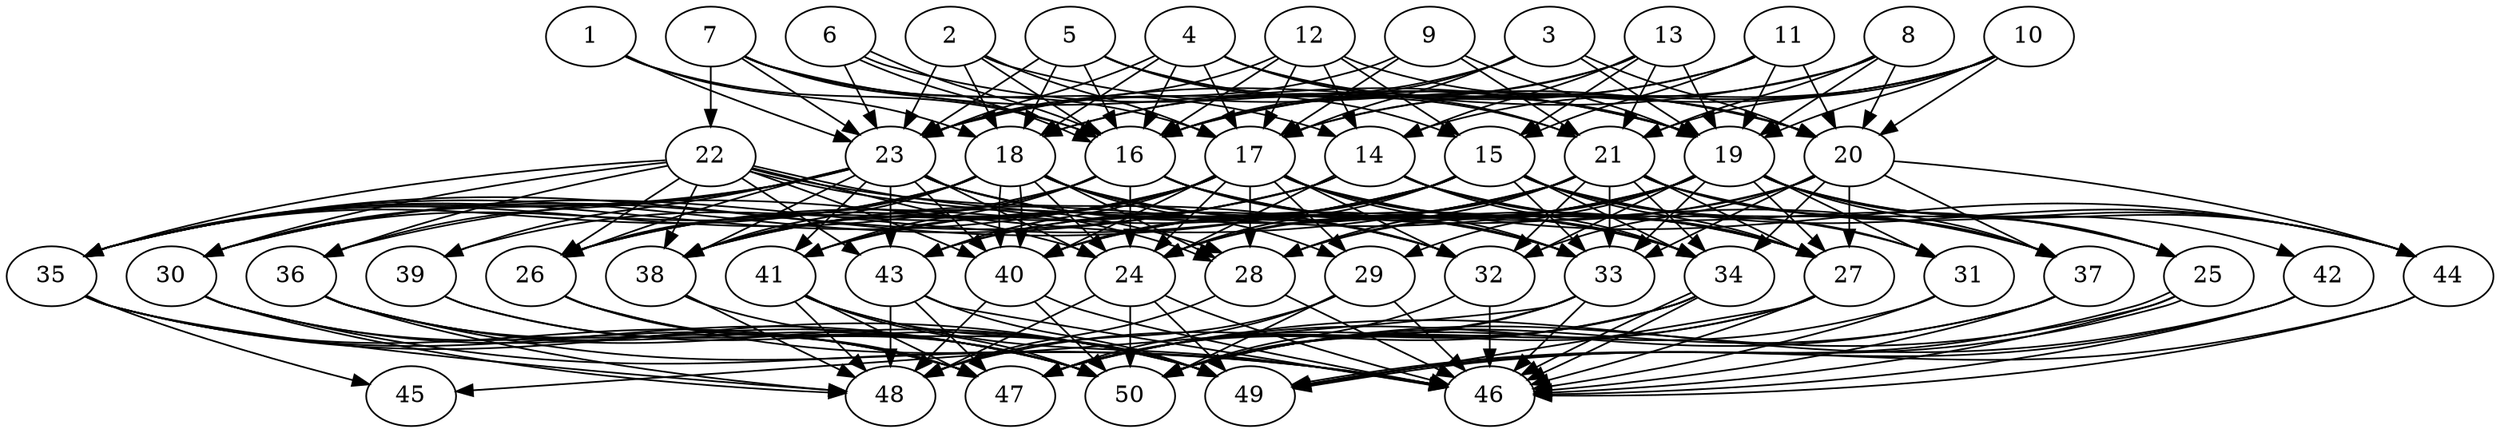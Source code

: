 // DAG automatically generated by daggen at Thu Oct  3 14:07:58 2019
// ./daggen --dot -n 50 --ccr 0.3 --fat 0.7 --regular 0.5 --density 0.9 --mindata 5242880 --maxdata 52428800 
digraph G {
  1 [size="48701440", alpha="0.00", expect_size="14610432"] 
  1 -> 16 [size ="14610432"]
  1 -> 18 [size ="14610432"]
  1 -> 23 [size ="14610432"]
  2 [size="101399893", alpha="0.01", expect_size="30419968"] 
  2 -> 16 [size ="30419968"]
  2 -> 17 [size ="30419968"]
  2 -> 18 [size ="30419968"]
  2 -> 20 [size ="30419968"]
  2 -> 23 [size ="30419968"]
  3 [size="150312960", alpha="0.10", expect_size="45093888"] 
  3 -> 16 [size ="45093888"]
  3 -> 17 [size ="45093888"]
  3 -> 19 [size ="45093888"]
  3 -> 20 [size ="45093888"]
  3 -> 23 [size ="45093888"]
  4 [size="169448107", alpha="0.00", expect_size="50834432"] 
  4 -> 16 [size ="50834432"]
  4 -> 17 [size ="50834432"]
  4 -> 18 [size ="50834432"]
  4 -> 19 [size ="50834432"]
  4 -> 20 [size ="50834432"]
  4 -> 21 [size ="50834432"]
  4 -> 23 [size ="50834432"]
  5 [size="120040107", alpha="0.04", expect_size="36012032"] 
  5 -> 15 [size ="36012032"]
  5 -> 16 [size ="36012032"]
  5 -> 18 [size ="36012032"]
  5 -> 19 [size ="36012032"]
  5 -> 21 [size ="36012032"]
  5 -> 23 [size ="36012032"]
  6 [size="61317120", alpha="0.19", expect_size="18395136"] 
  6 -> 16 [size ="18395136"]
  6 -> 16 [size ="18395136"]
  6 -> 19 [size ="18395136"]
  6 -> 23 [size ="18395136"]
  7 [size="170236587", alpha="0.12", expect_size="51070976"] 
  7 -> 14 [size ="51070976"]
  7 -> 16 [size ="51070976"]
  7 -> 17 [size ="51070976"]
  7 -> 19 [size ="51070976"]
  7 -> 22 [size ="51070976"]
  7 -> 23 [size ="51070976"]
  8 [size="100273493", alpha="0.20", expect_size="30082048"] 
  8 -> 17 [size ="30082048"]
  8 -> 19 [size ="30082048"]
  8 -> 20 [size ="30082048"]
  8 -> 21 [size ="30082048"]
  8 -> 23 [size ="30082048"]
  9 [size="144285013", alpha="0.08", expect_size="43285504"] 
  9 -> 17 [size ="43285504"]
  9 -> 19 [size ="43285504"]
  9 -> 21 [size ="43285504"]
  9 -> 23 [size ="43285504"]
  10 [size="53162667", alpha="0.07", expect_size="15948800"] 
  10 -> 14 [size ="15948800"]
  10 -> 16 [size ="15948800"]
  10 -> 17 [size ="15948800"]
  10 -> 19 [size ="15948800"]
  10 -> 20 [size ="15948800"]
  10 -> 21 [size ="15948800"]
  11 [size="24705707", alpha="0.10", expect_size="7411712"] 
  11 -> 15 [size ="7411712"]
  11 -> 16 [size ="7411712"]
  11 -> 18 [size ="7411712"]
  11 -> 19 [size ="7411712"]
  11 -> 20 [size ="7411712"]
  12 [size="25538560", alpha="0.13", expect_size="7661568"] 
  12 -> 14 [size ="7661568"]
  12 -> 15 [size ="7661568"]
  12 -> 16 [size ="7661568"]
  12 -> 17 [size ="7661568"]
  12 -> 20 [size ="7661568"]
  12 -> 23 [size ="7661568"]
  13 [size="34385920", alpha="0.01", expect_size="10315776"] 
  13 -> 14 [size ="10315776"]
  13 -> 15 [size ="10315776"]
  13 -> 16 [size ="10315776"]
  13 -> 18 [size ="10315776"]
  13 -> 19 [size ="10315776"]
  13 -> 21 [size ="10315776"]
  14 [size="110363307", alpha="0.01", expect_size="33108992"] 
  14 -> 24 [size ="33108992"]
  14 -> 25 [size ="33108992"]
  14 -> 26 [size ="33108992"]
  14 -> 27 [size ="33108992"]
  14 -> 30 [size ="33108992"]
  14 -> 31 [size ="33108992"]
  14 -> 34 [size ="33108992"]
  14 -> 35 [size ="33108992"]
  15 [size="111687680", alpha="0.04", expect_size="33506304"] 
  15 -> 24 [size ="33506304"]
  15 -> 26 [size ="33506304"]
  15 -> 27 [size ="33506304"]
  15 -> 30 [size ="33506304"]
  15 -> 31 [size ="33506304"]
  15 -> 33 [size ="33506304"]
  15 -> 34 [size ="33506304"]
  15 -> 35 [size ="33506304"]
  15 -> 37 [size ="33506304"]
  15 -> 40 [size ="33506304"]
  15 -> 43 [size ="33506304"]
  15 -> 44 [size ="33506304"]
  16 [size="139253760", alpha="0.14", expect_size="41776128"] 
  16 -> 24 [size ="41776128"]
  16 -> 27 [size ="41776128"]
  16 -> 33 [size ="41776128"]
  16 -> 34 [size ="41776128"]
  16 -> 35 [size ="41776128"]
  16 -> 37 [size ="41776128"]
  16 -> 38 [size ="41776128"]
  16 -> 41 [size ="41776128"]
  17 [size="134560427", alpha="0.17", expect_size="40368128"] 
  17 -> 24 [size ="40368128"]
  17 -> 26 [size ="40368128"]
  17 -> 27 [size ="40368128"]
  17 -> 28 [size ="40368128"]
  17 -> 29 [size ="40368128"]
  17 -> 32 [size ="40368128"]
  17 -> 33 [size ="40368128"]
  17 -> 34 [size ="40368128"]
  17 -> 35 [size ="40368128"]
  17 -> 38 [size ="40368128"]
  17 -> 39 [size ="40368128"]
  17 -> 40 [size ="40368128"]
  17 -> 41 [size ="40368128"]
  17 -> 43 [size ="40368128"]
  17 -> 44 [size ="40368128"]
  18 [size="68177920", alpha="0.06", expect_size="20453376"] 
  18 -> 24 [size ="20453376"]
  18 -> 26 [size ="20453376"]
  18 -> 27 [size ="20453376"]
  18 -> 28 [size ="20453376"]
  18 -> 29 [size ="20453376"]
  18 -> 30 [size ="20453376"]
  18 -> 32 [size ="20453376"]
  18 -> 33 [size ="20453376"]
  18 -> 35 [size ="20453376"]
  18 -> 38 [size ="20453376"]
  18 -> 40 [size ="20453376"]
  18 -> 40 [size ="20453376"]
  19 [size="64768000", alpha="0.02", expect_size="19430400"] 
  19 -> 24 [size ="19430400"]
  19 -> 25 [size ="19430400"]
  19 -> 27 [size ="19430400"]
  19 -> 28 [size ="19430400"]
  19 -> 29 [size ="19430400"]
  19 -> 31 [size ="19430400"]
  19 -> 32 [size ="19430400"]
  19 -> 33 [size ="19430400"]
  19 -> 37 [size ="19430400"]
  19 -> 38 [size ="19430400"]
  19 -> 40 [size ="19430400"]
  19 -> 42 [size ="19430400"]
  19 -> 43 [size ="19430400"]
  19 -> 44 [size ="19430400"]
  20 [size="130573653", alpha="0.03", expect_size="39172096"] 
  20 -> 27 [size ="39172096"]
  20 -> 28 [size ="39172096"]
  20 -> 32 [size ="39172096"]
  20 -> 33 [size ="39172096"]
  20 -> 34 [size ="39172096"]
  20 -> 37 [size ="39172096"]
  20 -> 40 [size ="39172096"]
  20 -> 44 [size ="39172096"]
  21 [size="30757547", alpha="0.07", expect_size="9227264"] 
  21 -> 24 [size ="9227264"]
  21 -> 25 [size ="9227264"]
  21 -> 27 [size ="9227264"]
  21 -> 28 [size ="9227264"]
  21 -> 32 [size ="9227264"]
  21 -> 33 [size ="9227264"]
  21 -> 34 [size ="9227264"]
  21 -> 36 [size ="9227264"]
  21 -> 37 [size ="9227264"]
  21 -> 38 [size ="9227264"]
  21 -> 41 [size ="9227264"]
  21 -> 44 [size ="9227264"]
  22 [size="110496427", alpha="0.02", expect_size="33148928"] 
  22 -> 24 [size ="33148928"]
  22 -> 26 [size ="33148928"]
  22 -> 28 [size ="33148928"]
  22 -> 28 [size ="33148928"]
  22 -> 30 [size ="33148928"]
  22 -> 32 [size ="33148928"]
  22 -> 35 [size ="33148928"]
  22 -> 36 [size ="33148928"]
  22 -> 38 [size ="33148928"]
  22 -> 40 [size ="33148928"]
  22 -> 43 [size ="33148928"]
  23 [size="54285653", alpha="0.14", expect_size="16285696"] 
  23 -> 24 [size ="16285696"]
  23 -> 26 [size ="16285696"]
  23 -> 30 [size ="16285696"]
  23 -> 32 [size ="16285696"]
  23 -> 33 [size ="16285696"]
  23 -> 34 [size ="16285696"]
  23 -> 35 [size ="16285696"]
  23 -> 36 [size ="16285696"]
  23 -> 38 [size ="16285696"]
  23 -> 39 [size ="16285696"]
  23 -> 40 [size ="16285696"]
  23 -> 41 [size ="16285696"]
  23 -> 43 [size ="16285696"]
  24 [size="64341333", alpha="0.05", expect_size="19302400"] 
  24 -> 46 [size ="19302400"]
  24 -> 48 [size ="19302400"]
  24 -> 49 [size ="19302400"]
  24 -> 50 [size ="19302400"]
  25 [size="71482027", alpha="0.09", expect_size="21444608"] 
  25 -> 46 [size ="21444608"]
  25 -> 49 [size ="21444608"]
  25 -> 49 [size ="21444608"]
  25 -> 50 [size ="21444608"]
  26 [size="100416853", alpha="0.19", expect_size="30125056"] 
  26 -> 46 [size ="30125056"]
  26 -> 47 [size ="30125056"]
  26 -> 50 [size ="30125056"]
  27 [size="50029227", alpha="0.08", expect_size="15008768"] 
  27 -> 46 [size ="15008768"]
  27 -> 47 [size ="15008768"]
  27 -> 49 [size ="15008768"]
  27 -> 50 [size ="15008768"]
  28 [size="23965013", alpha="0.08", expect_size="7189504"] 
  28 -> 46 [size ="7189504"]
  28 -> 48 [size ="7189504"]
  29 [size="72523093", alpha="0.04", expect_size="21756928"] 
  29 -> 46 [size ="21756928"]
  29 -> 47 [size ="21756928"]
  29 -> 48 [size ="21756928"]
  29 -> 50 [size ="21756928"]
  30 [size="89552213", alpha="0.04", expect_size="26865664"] 
  30 -> 46 [size ="26865664"]
  30 -> 47 [size ="26865664"]
  30 -> 48 [size ="26865664"]
  30 -> 50 [size ="26865664"]
  31 [size="109363200", alpha="0.06", expect_size="32808960"] 
  31 -> 46 [size ="32808960"]
  31 -> 50 [size ="32808960"]
  32 [size="163181227", alpha="0.08", expect_size="48954368"] 
  32 -> 46 [size ="48954368"]
  32 -> 50 [size ="48954368"]
  33 [size="20360533", alpha="0.13", expect_size="6108160"] 
  33 -> 45 [size ="6108160"]
  33 -> 46 [size ="6108160"]
  33 -> 47 [size ="6108160"]
  33 -> 50 [size ="6108160"]
  34 [size="128310613", alpha="0.09", expect_size="38493184"] 
  34 -> 46 [size ="38493184"]
  34 -> 46 [size ="38493184"]
  34 -> 47 [size ="38493184"]
  34 -> 48 [size ="38493184"]
  34 -> 50 [size ="38493184"]
  35 [size="167147520", alpha="0.17", expect_size="50144256"] 
  35 -> 45 [size ="50144256"]
  35 -> 47 [size ="50144256"]
  35 -> 48 [size ="50144256"]
  35 -> 49 [size ="50144256"]
  35 -> 50 [size ="50144256"]
  36 [size="82148693", alpha="0.01", expect_size="24644608"] 
  36 -> 46 [size ="24644608"]
  36 -> 47 [size ="24644608"]
  36 -> 48 [size ="24644608"]
  36 -> 49 [size ="24644608"]
  36 -> 50 [size ="24644608"]
  37 [size="74451627", alpha="0.20", expect_size="22335488"] 
  37 -> 46 [size ="22335488"]
  37 -> 47 [size ="22335488"]
  37 -> 50 [size ="22335488"]
  38 [size="139523413", alpha="0.05", expect_size="41857024"] 
  38 -> 48 [size ="41857024"]
  38 -> 49 [size ="41857024"]
  39 [size="45598720", alpha="0.16", expect_size="13679616"] 
  39 -> 49 [size ="13679616"]
  39 -> 50 [size ="13679616"]
  40 [size="76772693", alpha="0.02", expect_size="23031808"] 
  40 -> 46 [size ="23031808"]
  40 -> 48 [size ="23031808"]
  40 -> 50 [size ="23031808"]
  41 [size="111441920", alpha="0.09", expect_size="33432576"] 
  41 -> 46 [size ="33432576"]
  41 -> 47 [size ="33432576"]
  41 -> 48 [size ="33432576"]
  41 -> 49 [size ="33432576"]
  41 -> 50 [size ="33432576"]
  42 [size="156839253", alpha="0.08", expect_size="47051776"] 
  42 -> 46 [size ="47051776"]
  42 -> 47 [size ="47051776"]
  42 -> 49 [size ="47051776"]
  43 [size="63740587", alpha="0.12", expect_size="19122176"] 
  43 -> 46 [size ="19122176"]
  43 -> 47 [size ="19122176"]
  43 -> 48 [size ="19122176"]
  43 -> 49 [size ="19122176"]
  44 [size="163631787", alpha="0.02", expect_size="49089536"] 
  44 -> 46 [size ="49089536"]
  44 -> 49 [size ="49089536"]
  45 [size="77540693", alpha="0.18", expect_size="23262208"] 
  46 [size="56968533", alpha="0.05", expect_size="17090560"] 
  47 [size="66402987", alpha="0.16", expect_size="19920896"] 
  48 [size="65645227", alpha="0.09", expect_size="19693568"] 
  49 [size="105400320", alpha="0.08", expect_size="31620096"] 
  50 [size="75666773", alpha="0.16", expect_size="22700032"] 
}
